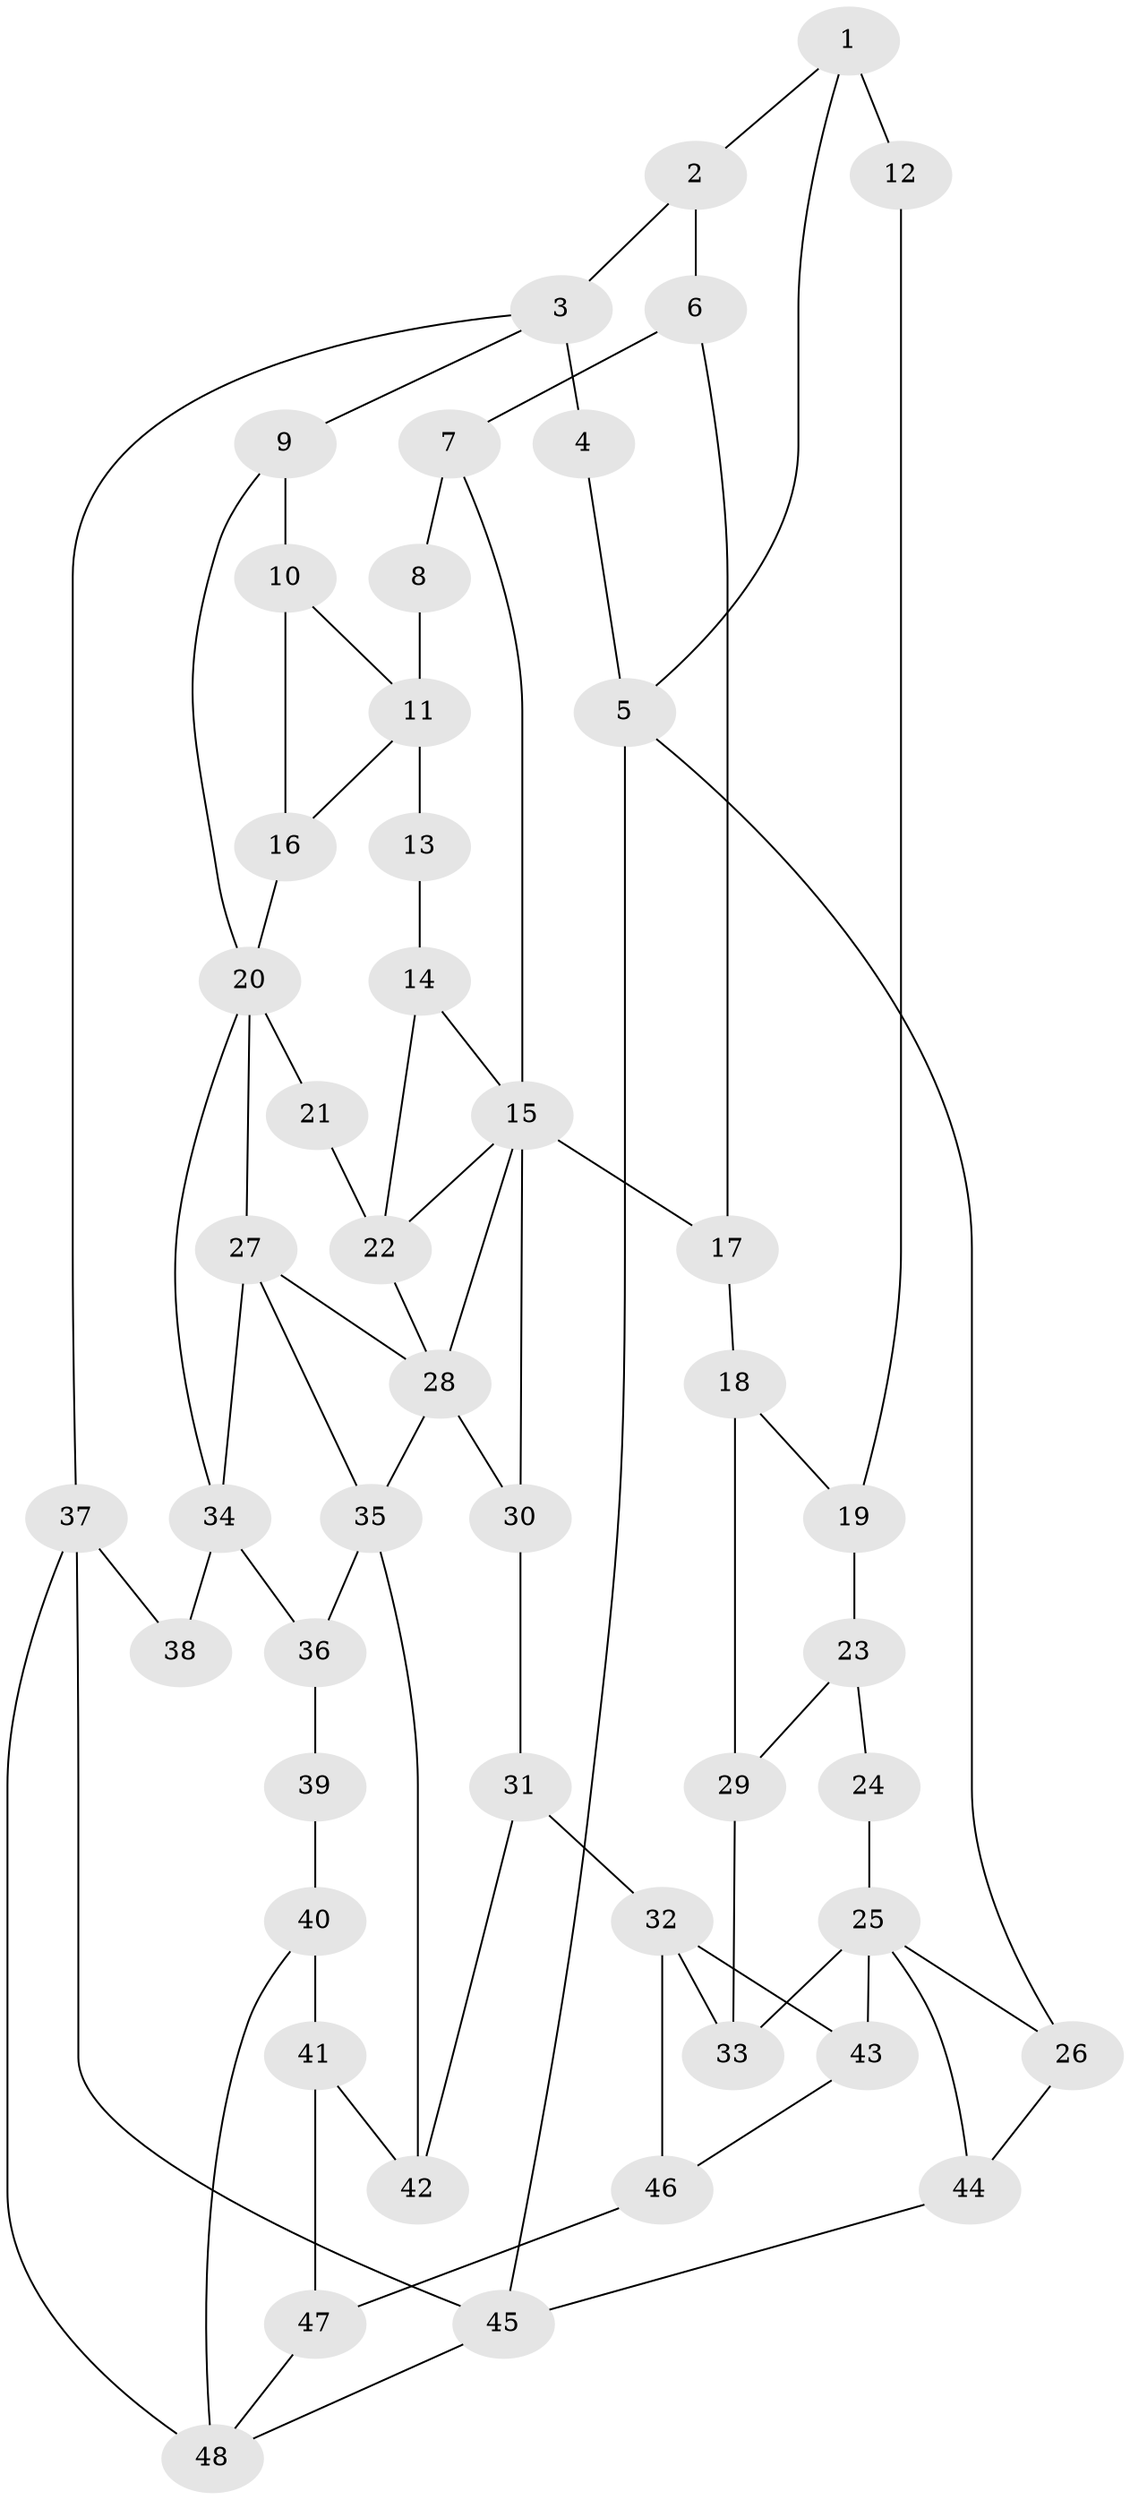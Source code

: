 // original degree distribution, {3: 0.031578947368421054, 4: 0.2, 5: 0.5789473684210527, 6: 0.18947368421052632}
// Generated by graph-tools (version 1.1) at 2025/38/03/09/25 02:38:25]
// undirected, 48 vertices, 78 edges
graph export_dot {
graph [start="1"]
  node [color=gray90,style=filled];
  1;
  2;
  3;
  4;
  5;
  6;
  7;
  8;
  9;
  10;
  11;
  12;
  13;
  14;
  15;
  16;
  17;
  18;
  19;
  20;
  21;
  22;
  23;
  24;
  25;
  26;
  27;
  28;
  29;
  30;
  31;
  32;
  33;
  34;
  35;
  36;
  37;
  38;
  39;
  40;
  41;
  42;
  43;
  44;
  45;
  46;
  47;
  48;
  1 -- 2 [weight=1.0];
  1 -- 5 [weight=1.0];
  1 -- 12 [weight=2.0];
  2 -- 3 [weight=1.0];
  2 -- 6 [weight=1.0];
  3 -- 4 [weight=2.0];
  3 -- 9 [weight=1.0];
  3 -- 37 [weight=1.0];
  4 -- 5 [weight=1.0];
  5 -- 26 [weight=1.0];
  5 -- 45 [weight=1.0];
  6 -- 7 [weight=1.0];
  6 -- 17 [weight=1.0];
  7 -- 8 [weight=1.0];
  7 -- 15 [weight=1.0];
  8 -- 11 [weight=2.0];
  9 -- 10 [weight=1.0];
  9 -- 20 [weight=1.0];
  10 -- 11 [weight=1.0];
  10 -- 16 [weight=1.0];
  11 -- 13 [weight=2.0];
  11 -- 16 [weight=1.0];
  12 -- 19 [weight=1.0];
  13 -- 14 [weight=1.0];
  14 -- 15 [weight=1.0];
  14 -- 22 [weight=1.0];
  15 -- 17 [weight=1.0];
  15 -- 22 [weight=1.0];
  15 -- 28 [weight=1.0];
  15 -- 30 [weight=1.0];
  16 -- 20 [weight=1.0];
  17 -- 18 [weight=1.0];
  18 -- 19 [weight=1.0];
  18 -- 29 [weight=1.0];
  19 -- 23 [weight=1.0];
  20 -- 21 [weight=2.0];
  20 -- 27 [weight=1.0];
  20 -- 34 [weight=1.0];
  21 -- 22 [weight=1.0];
  22 -- 28 [weight=1.0];
  23 -- 24 [weight=1.0];
  23 -- 29 [weight=1.0];
  24 -- 25 [weight=2.0];
  25 -- 26 [weight=1.0];
  25 -- 33 [weight=1.0];
  25 -- 43 [weight=1.0];
  25 -- 44 [weight=1.0];
  26 -- 44 [weight=1.0];
  27 -- 28 [weight=1.0];
  27 -- 34 [weight=1.0];
  27 -- 35 [weight=1.0];
  28 -- 30 [weight=2.0];
  28 -- 35 [weight=1.0];
  29 -- 33 [weight=1.0];
  30 -- 31 [weight=2.0];
  31 -- 32 [weight=2.0];
  31 -- 42 [weight=1.0];
  32 -- 33 [weight=2.0];
  32 -- 43 [weight=1.0];
  32 -- 46 [weight=1.0];
  34 -- 36 [weight=2.0];
  34 -- 38 [weight=2.0];
  35 -- 36 [weight=1.0];
  35 -- 42 [weight=1.0];
  36 -- 39 [weight=2.0];
  37 -- 38 [weight=1.0];
  37 -- 45 [weight=1.0];
  37 -- 48 [weight=1.0];
  39 -- 40 [weight=2.0];
  40 -- 41 [weight=2.0];
  40 -- 48 [weight=2.0];
  41 -- 42 [weight=2.0];
  41 -- 47 [weight=1.0];
  43 -- 46 [weight=1.0];
  44 -- 45 [weight=1.0];
  45 -- 48 [weight=1.0];
  46 -- 47 [weight=1.0];
  47 -- 48 [weight=1.0];
}
